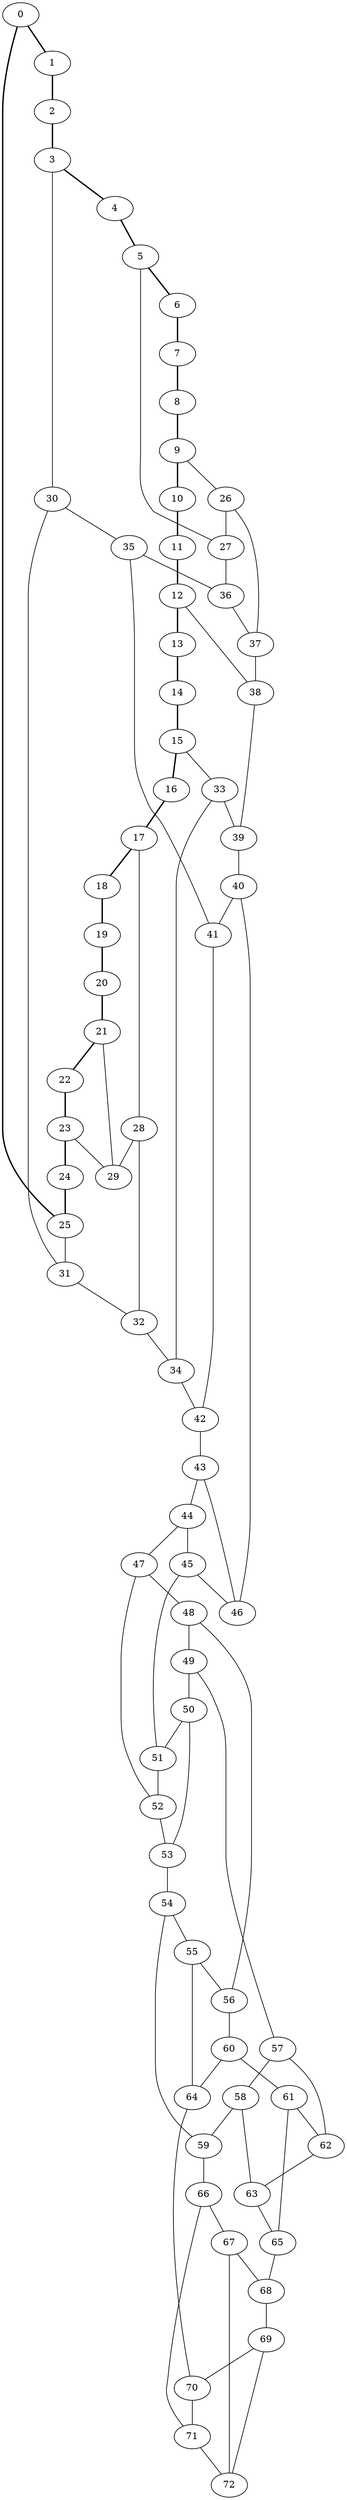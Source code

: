 graph G {
0 [ pos = " 31.00,0.00!" ];
0 -- 1[style=bold];
0 -- 25[style=bold];
1 [ pos = " 30.10,7.42!" ];
1 -- 2[style=bold];
2 [ pos = " 27.45,14.41!" ];
2 -- 3[style=bold];
3 [ pos = " 23.20,20.56!" ];
3 -- 4[style=bold];
3 -- 30;
4 [ pos = " 17.61,25.51!" ];
4 -- 5[style=bold];
5 [ pos = " 10.99,28.99!" ];
5 -- 6[style=bold];
5 -- 27;
6 [ pos = " 3.74,30.77!" ];
6 -- 7[style=bold];
7 [ pos = " -3.74,30.77!" ];
7 -- 8[style=bold];
8 [ pos = " -10.99,28.99!" ];
8 -- 9[style=bold];
9 [ pos = " -17.61,25.51!" ];
9 -- 10[style=bold];
9 -- 26;
10 [ pos = " -23.20,20.56!" ];
10 -- 11[style=bold];
11 [ pos = " -27.45,14.41!" ];
11 -- 12[style=bold];
12 [ pos = " -30.10,7.42!" ];
12 -- 13[style=bold];
12 -- 38;
13 [ pos = " -31.00,0.00!" ];
13 -- 14[style=bold];
14 [ pos = " -30.10,-7.42!" ];
14 -- 15[style=bold];
15 [ pos = " -27.45,-14.41!" ];
15 -- 16[style=bold];
15 -- 33;
16 [ pos = " -23.20,-20.56!" ];
16 -- 17[style=bold];
17 [ pos = " -17.61,-25.51!" ];
17 -- 18[style=bold];
17 -- 28;
18 [ pos = " -10.99,-28.99!" ];
18 -- 19[style=bold];
19 [ pos = " -3.74,-30.77!" ];
19 -- 20[style=bold];
20 [ pos = " 3.74,-30.77!" ];
20 -- 21[style=bold];
21 [ pos = " 10.99,-28.99!" ];
21 -- 22[style=bold];
21 -- 29;
22 [ pos = " 17.61,-25.51!" ];
22 -- 23[style=bold];
23 [ pos = " 23.20,-20.56!" ];
23 -- 24[style=bold];
23 -- 29;
24 [ pos = " 27.45,-14.41!" ];
24 -- 25[style=bold];
25 [ pos = " 30.10,-7.42!" ];
25 -- 31;
26 -- 27;
26 -- 37;
27 -- 36;
28 -- 29;
28 -- 32;
30 -- 31;
30 -- 35;
31 -- 32;
32 -- 34;
33 -- 34;
33 -- 39;
34 -- 42;
35 -- 36;
35 -- 41;
36 -- 37;
37 -- 38;
38 -- 39;
39 -- 40;
40 -- 41;
40 -- 46;
41 -- 42;
42 -- 43;
43 -- 44;
43 -- 46;
44 -- 45;
44 -- 47;
45 -- 46;
45 -- 51;
47 -- 48;
47 -- 52;
48 -- 49;
48 -- 56;
49 -- 50;
49 -- 57;
50 -- 51;
50 -- 53;
51 -- 52;
52 -- 53;
53 -- 54;
54 -- 55;
54 -- 59;
55 -- 56;
55 -- 64;
56 -- 60;
57 -- 58;
57 -- 62;
58 -- 59;
58 -- 63;
59 -- 66;
60 -- 61;
60 -- 64;
61 -- 62;
61 -- 65;
62 -- 63;
63 -- 65;
64 -- 70;
65 -- 68;
66 -- 67;
66 -- 71;
67 -- 68;
67 -- 72;
68 -- 69;
69 -- 70;
69 -- 72;
70 -- 71;
71 -- 72;
}
